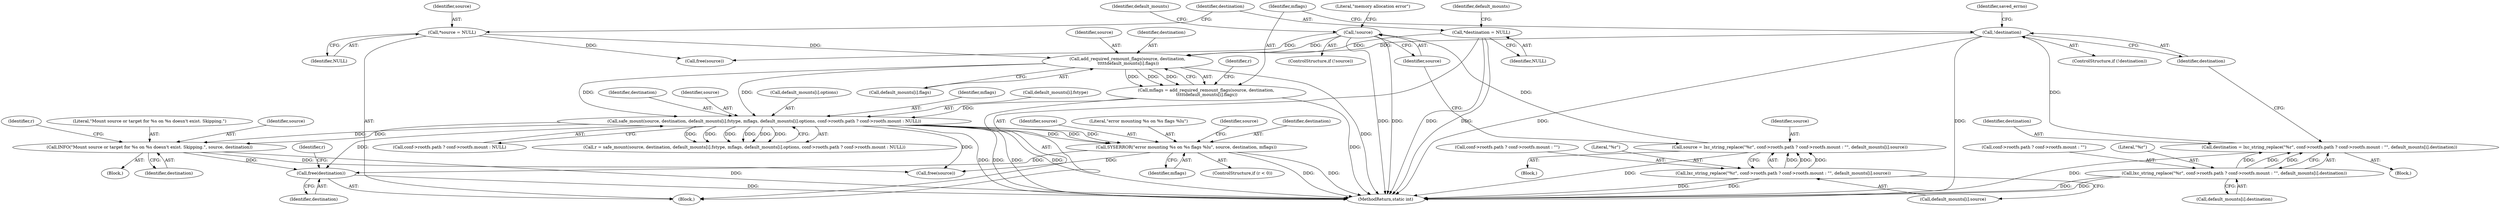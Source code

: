 digraph "0_lxc_592fd47a6245508b79fe6ac819fe6d3b2c1289be_3@API" {
"1000301" [label="(Call,free(destination))"];
"1000282" [label="(Call,INFO(\"Mount source or target for %s on %s doesn't exist. Skipping.\", source, destination))"];
"1000244" [label="(Call,safe_mount(source, destination, default_mounts[i].fstype, mflags, default_mounts[i].options, conf->rootfs.path ? conf->rootfs.mount : NULL))"];
"1000234" [label="(Call,add_required_remount_flags(source, destination,\n \t\t\t\t\tdefault_mounts[i].flags))"];
"1000141" [label="(Call,*source = NULL)"];
"1000179" [label="(Call,!source)"];
"1000157" [label="(Call,source = lxc_string_replace(\"%r\", conf->rootfs.path ? conf->rootfs.mount : \"\", default_mounts[i].source))"];
"1000159" [label="(Call,lxc_string_replace(\"%r\", conf->rootfs.path ? conf->rootfs.mount : \"\", default_mounts[i].source))"];
"1000216" [label="(Call,!destination)"];
"1000194" [label="(Call,destination = lxc_string_replace(\"%r\", conf->rootfs.path ? conf->rootfs.mount : \"\", default_mounts[i].destination))"];
"1000196" [label="(Call,lxc_string_replace(\"%r\", conf->rootfs.path ? conf->rootfs.mount : \"\", default_mounts[i].destination))"];
"1000145" [label="(Call,*destination = NULL)"];
"1000232" [label="(Call,mflags = add_required_remount_flags(source, destination,\n \t\t\t\t\tdefault_mounts[i].flags))"];
"1000294" [label="(Call,SYSERROR(\"error mounting %s on %s flags %lu\", source, destination, mflags))"];
"1000302" [label="(Identifier,destination)"];
"1000284" [label="(Identifier,source)"];
"1000161" [label="(Call,conf->rootfs.path ? conf->rootfs.mount : \"\")"];
"1000178" [label="(ControlStructure,if (!source))"];
"1000300" [label="(Identifier,source)"];
"1000157" [label="(Call,source = lxc_string_replace(\"%r\", conf->rootfs.path ? conf->rootfs.mount : \"\", default_mounts[i].source))"];
"1000195" [label="(Identifier,destination)"];
"1000143" [label="(Identifier,NULL)"];
"1000305" [label="(Identifier,r)"];
"1000216" [label="(Call,!destination)"];
"1000298" [label="(Identifier,mflags)"];
"1000299" [label="(Call,free(source))"];
"1000198" [label="(Call,conf->rootfs.path ? conf->rootfs.mount : \"\")"];
"1000160" [label="(Literal,\"%r\")"];
"1000197" [label="(Literal,\"%r\")"];
"1000258" [label="(Call,conf->rootfs.path ? conf->rootfs.mount : NULL)"];
"1000224" [label="(Call,free(source))"];
"1000156" [label="(Block,)"];
"1000281" [label="(Block,)"];
"1000180" [label="(Identifier,source)"];
"1000142" [label="(Identifier,source)"];
"1000196" [label="(Call,lxc_string_replace(\"%r\", conf->rootfs.path ? conf->rootfs.mount : \"\", default_mounts[i].destination))"];
"1000153" [label="(Identifier,default_mounts)"];
"1000290" [label="(ControlStructure,if (r < 0))"];
"1000297" [label="(Identifier,destination)"];
"1000296" [label="(Identifier,source)"];
"1000301" [label="(Call,free(destination))"];
"1000285" [label="(Identifier,destination)"];
"1000141" [label="(Call,*source = NULL)"];
"1000247" [label="(Call,default_mounts[i].fstype)"];
"1000194" [label="(Call,destination = lxc_string_replace(\"%r\", conf->rootfs.path ? conf->rootfs.mount : \"\", default_mounts[i].destination))"];
"1000215" [label="(ControlStructure,if (!destination))"];
"1000183" [label="(Literal,\"memory allocation error\")"];
"1000220" [label="(Identifier,saved_errno)"];
"1000234" [label="(Call,add_required_remount_flags(source, destination,\n \t\t\t\t\tdefault_mounts[i].flags))"];
"1000179" [label="(Call,!source)"];
"1000173" [label="(Call,default_mounts[i].source)"];
"1000287" [label="(Identifier,r)"];
"1000246" [label="(Identifier,destination)"];
"1000245" [label="(Identifier,source)"];
"1000237" [label="(Call,default_mounts[i].flags)"];
"1000159" [label="(Call,lxc_string_replace(\"%r\", conf->rootfs.path ? conf->rootfs.mount : \"\", default_mounts[i].source))"];
"1000283" [label="(Literal,\"Mount source or target for %s on %s doesn't exist. Skipping.\")"];
"1000244" [label="(Call,safe_mount(source, destination, default_mounts[i].fstype, mflags, default_mounts[i].options, conf->rootfs.path ? conf->rootfs.mount : NULL))"];
"1000294" [label="(Call,SYSERROR(\"error mounting %s on %s flags %lu\", source, destination, mflags))"];
"1000232" [label="(Call,mflags = add_required_remount_flags(source, destination,\n \t\t\t\t\tdefault_mounts[i].flags))"];
"1000190" [label="(Identifier,default_mounts)"];
"1000282" [label="(Call,INFO(\"Mount source or target for %s on %s doesn't exist. Skipping.\", source, destination))"];
"1000158" [label="(Identifier,source)"];
"1000253" [label="(Call,default_mounts[i].options)"];
"1000233" [label="(Identifier,mflags)"];
"1000210" [label="(Call,default_mounts[i].destination)"];
"1000242" [label="(Call,r = safe_mount(source, destination, default_mounts[i].fstype, mflags, default_mounts[i].options, conf->rootfs.path ? conf->rootfs.mount : NULL))"];
"1000235" [label="(Identifier,source)"];
"1000146" [label="(Identifier,destination)"];
"1000243" [label="(Identifier,r)"];
"1000295" [label="(Literal,\"error mounting %s on %s flags %lu\")"];
"1000236" [label="(Identifier,destination)"];
"1000409" [label="(MethodReturn,static int)"];
"1000193" [label="(Block,)"];
"1000252" [label="(Identifier,mflags)"];
"1000139" [label="(Block,)"];
"1000147" [label="(Identifier,NULL)"];
"1000217" [label="(Identifier,destination)"];
"1000145" [label="(Call,*destination = NULL)"];
"1000301" -> "1000139"  [label="AST: "];
"1000301" -> "1000302"  [label="CFG: "];
"1000302" -> "1000301"  [label="AST: "];
"1000305" -> "1000301"  [label="CFG: "];
"1000301" -> "1000409"  [label="DDG: "];
"1000282" -> "1000301"  [label="DDG: "];
"1000294" -> "1000301"  [label="DDG: "];
"1000244" -> "1000301"  [label="DDG: "];
"1000282" -> "1000281"  [label="AST: "];
"1000282" -> "1000285"  [label="CFG: "];
"1000283" -> "1000282"  [label="AST: "];
"1000284" -> "1000282"  [label="AST: "];
"1000285" -> "1000282"  [label="AST: "];
"1000287" -> "1000282"  [label="CFG: "];
"1000282" -> "1000409"  [label="DDG: "];
"1000244" -> "1000282"  [label="DDG: "];
"1000244" -> "1000282"  [label="DDG: "];
"1000282" -> "1000299"  [label="DDG: "];
"1000244" -> "1000242"  [label="AST: "];
"1000244" -> "1000258"  [label="CFG: "];
"1000245" -> "1000244"  [label="AST: "];
"1000246" -> "1000244"  [label="AST: "];
"1000247" -> "1000244"  [label="AST: "];
"1000252" -> "1000244"  [label="AST: "];
"1000253" -> "1000244"  [label="AST: "];
"1000258" -> "1000244"  [label="AST: "];
"1000242" -> "1000244"  [label="CFG: "];
"1000244" -> "1000409"  [label="DDG: "];
"1000244" -> "1000409"  [label="DDG: "];
"1000244" -> "1000409"  [label="DDG: "];
"1000244" -> "1000409"  [label="DDG: "];
"1000244" -> "1000242"  [label="DDG: "];
"1000244" -> "1000242"  [label="DDG: "];
"1000244" -> "1000242"  [label="DDG: "];
"1000244" -> "1000242"  [label="DDG: "];
"1000244" -> "1000242"  [label="DDG: "];
"1000244" -> "1000242"  [label="DDG: "];
"1000234" -> "1000244"  [label="DDG: "];
"1000234" -> "1000244"  [label="DDG: "];
"1000232" -> "1000244"  [label="DDG: "];
"1000244" -> "1000294"  [label="DDG: "];
"1000244" -> "1000294"  [label="DDG: "];
"1000244" -> "1000294"  [label="DDG: "];
"1000244" -> "1000299"  [label="DDG: "];
"1000234" -> "1000232"  [label="AST: "];
"1000234" -> "1000237"  [label="CFG: "];
"1000235" -> "1000234"  [label="AST: "];
"1000236" -> "1000234"  [label="AST: "];
"1000237" -> "1000234"  [label="AST: "];
"1000232" -> "1000234"  [label="CFG: "];
"1000234" -> "1000409"  [label="DDG: "];
"1000234" -> "1000232"  [label="DDG: "];
"1000234" -> "1000232"  [label="DDG: "];
"1000234" -> "1000232"  [label="DDG: "];
"1000141" -> "1000234"  [label="DDG: "];
"1000179" -> "1000234"  [label="DDG: "];
"1000216" -> "1000234"  [label="DDG: "];
"1000145" -> "1000234"  [label="DDG: "];
"1000141" -> "1000139"  [label="AST: "];
"1000141" -> "1000143"  [label="CFG: "];
"1000142" -> "1000141"  [label="AST: "];
"1000143" -> "1000141"  [label="AST: "];
"1000146" -> "1000141"  [label="CFG: "];
"1000141" -> "1000224"  [label="DDG: "];
"1000179" -> "1000178"  [label="AST: "];
"1000179" -> "1000180"  [label="CFG: "];
"1000180" -> "1000179"  [label="AST: "];
"1000183" -> "1000179"  [label="CFG: "];
"1000190" -> "1000179"  [label="CFG: "];
"1000179" -> "1000409"  [label="DDG: "];
"1000179" -> "1000409"  [label="DDG: "];
"1000157" -> "1000179"  [label="DDG: "];
"1000179" -> "1000224"  [label="DDG: "];
"1000157" -> "1000156"  [label="AST: "];
"1000157" -> "1000159"  [label="CFG: "];
"1000158" -> "1000157"  [label="AST: "];
"1000159" -> "1000157"  [label="AST: "];
"1000180" -> "1000157"  [label="CFG: "];
"1000157" -> "1000409"  [label="DDG: "];
"1000159" -> "1000157"  [label="DDG: "];
"1000159" -> "1000157"  [label="DDG: "];
"1000159" -> "1000157"  [label="DDG: "];
"1000159" -> "1000173"  [label="CFG: "];
"1000160" -> "1000159"  [label="AST: "];
"1000161" -> "1000159"  [label="AST: "];
"1000173" -> "1000159"  [label="AST: "];
"1000159" -> "1000409"  [label="DDG: "];
"1000159" -> "1000409"  [label="DDG: "];
"1000216" -> "1000215"  [label="AST: "];
"1000216" -> "1000217"  [label="CFG: "];
"1000217" -> "1000216"  [label="AST: "];
"1000220" -> "1000216"  [label="CFG: "];
"1000233" -> "1000216"  [label="CFG: "];
"1000216" -> "1000409"  [label="DDG: "];
"1000216" -> "1000409"  [label="DDG: "];
"1000194" -> "1000216"  [label="DDG: "];
"1000194" -> "1000193"  [label="AST: "];
"1000194" -> "1000196"  [label="CFG: "];
"1000195" -> "1000194"  [label="AST: "];
"1000196" -> "1000194"  [label="AST: "];
"1000217" -> "1000194"  [label="CFG: "];
"1000194" -> "1000409"  [label="DDG: "];
"1000196" -> "1000194"  [label="DDG: "];
"1000196" -> "1000194"  [label="DDG: "];
"1000196" -> "1000194"  [label="DDG: "];
"1000196" -> "1000210"  [label="CFG: "];
"1000197" -> "1000196"  [label="AST: "];
"1000198" -> "1000196"  [label="AST: "];
"1000210" -> "1000196"  [label="AST: "];
"1000196" -> "1000409"  [label="DDG: "];
"1000196" -> "1000409"  [label="DDG: "];
"1000145" -> "1000139"  [label="AST: "];
"1000145" -> "1000147"  [label="CFG: "];
"1000146" -> "1000145"  [label="AST: "];
"1000147" -> "1000145"  [label="AST: "];
"1000153" -> "1000145"  [label="CFG: "];
"1000145" -> "1000409"  [label="DDG: "];
"1000145" -> "1000409"  [label="DDG: "];
"1000232" -> "1000139"  [label="AST: "];
"1000233" -> "1000232"  [label="AST: "];
"1000243" -> "1000232"  [label="CFG: "];
"1000232" -> "1000409"  [label="DDG: "];
"1000294" -> "1000290"  [label="AST: "];
"1000294" -> "1000298"  [label="CFG: "];
"1000295" -> "1000294"  [label="AST: "];
"1000296" -> "1000294"  [label="AST: "];
"1000297" -> "1000294"  [label="AST: "];
"1000298" -> "1000294"  [label="AST: "];
"1000300" -> "1000294"  [label="CFG: "];
"1000294" -> "1000409"  [label="DDG: "];
"1000294" -> "1000409"  [label="DDG: "];
"1000294" -> "1000299"  [label="DDG: "];
}

